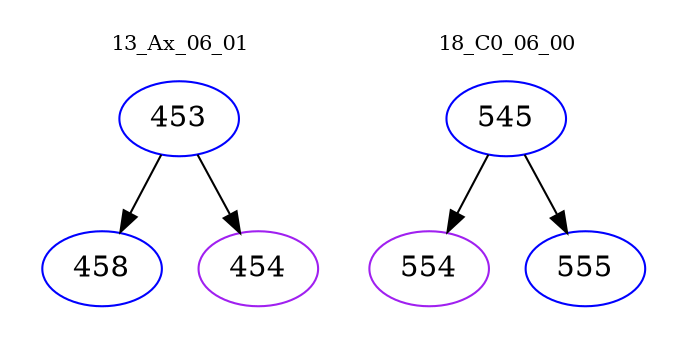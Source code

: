 digraph{
subgraph cluster_0 {
color = white
label = "13_Ax_06_01";
fontsize=10;
T0_453 [label="453", color="blue"]
T0_453 -> T0_458 [color="black"]
T0_458 [label="458", color="blue"]
T0_453 -> T0_454 [color="black"]
T0_454 [label="454", color="purple"]
}
subgraph cluster_1 {
color = white
label = "18_C0_06_00";
fontsize=10;
T1_545 [label="545", color="blue"]
T1_545 -> T1_554 [color="black"]
T1_554 [label="554", color="purple"]
T1_545 -> T1_555 [color="black"]
T1_555 [label="555", color="blue"]
}
}
